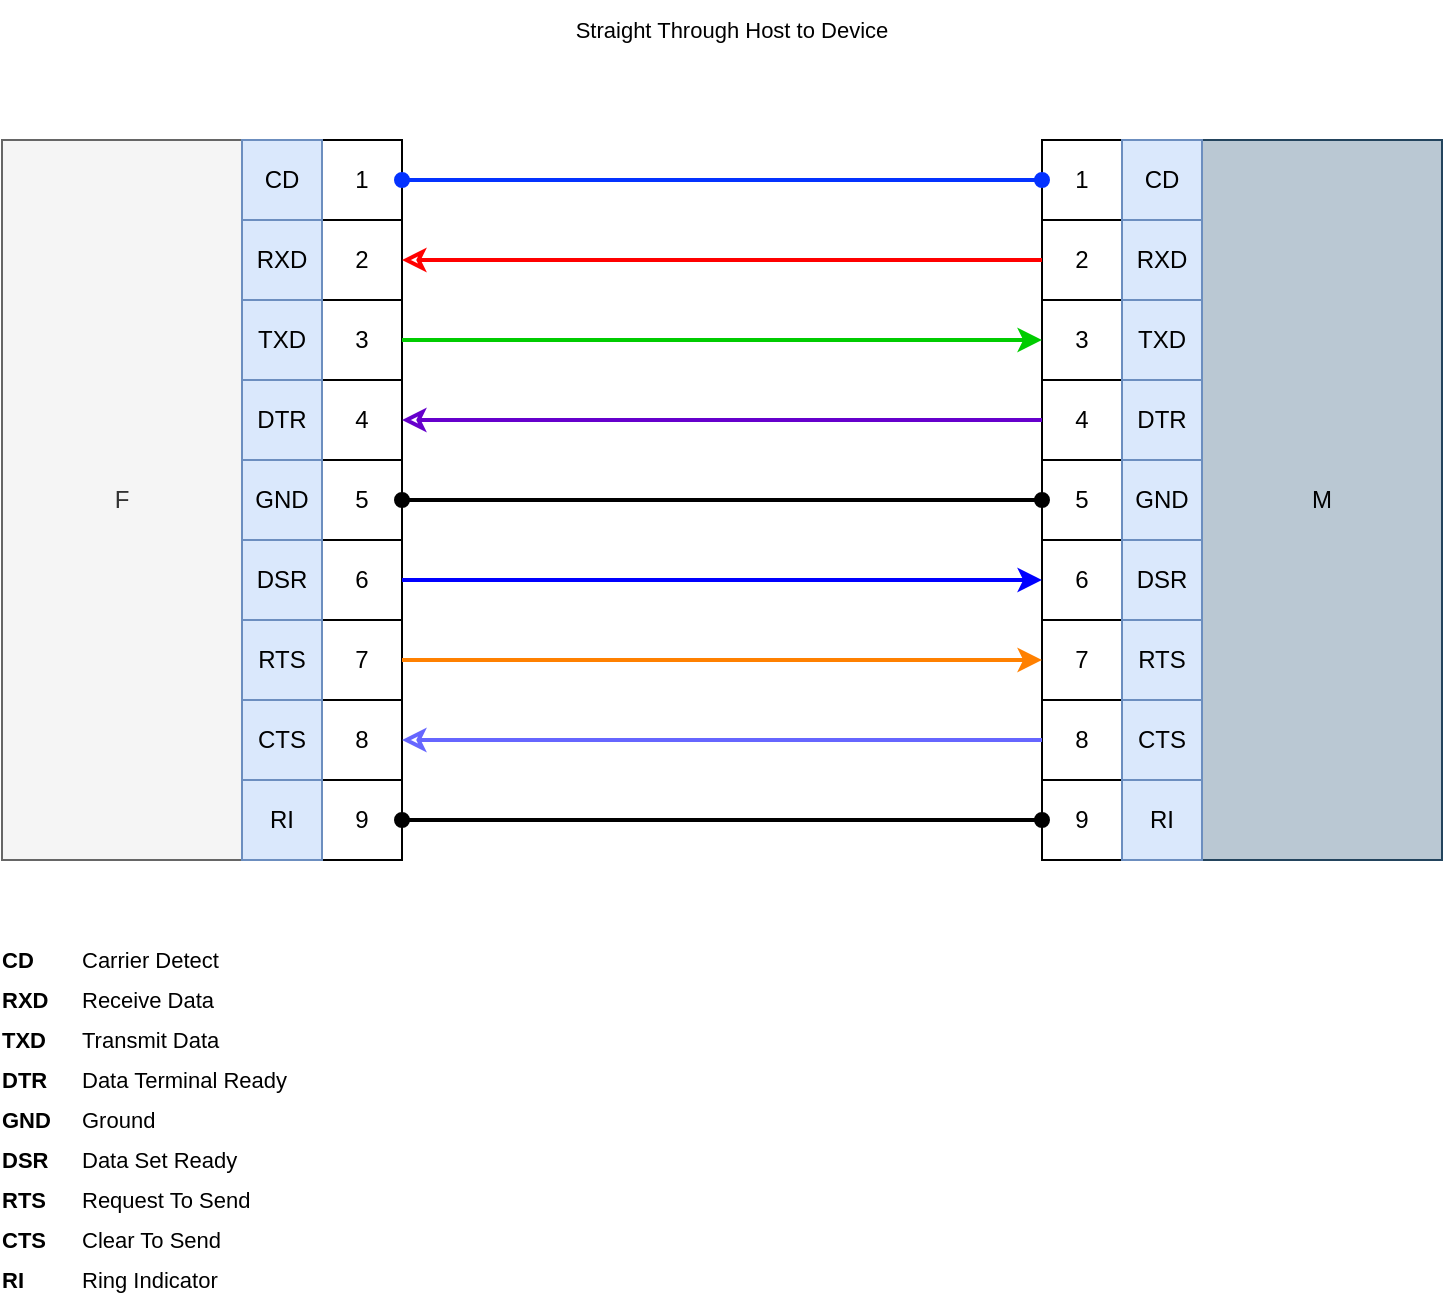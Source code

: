 <mxfile version="26.0.11">
  <diagram name="Page-1" id="T9LcAIahAfOzw13e4Sbo">
    <mxGraphModel dx="2074" dy="1129" grid="1" gridSize="10" guides="1" tooltips="1" connect="1" arrows="1" fold="1" page="1" pageScale="1" pageWidth="1169" pageHeight="827" math="0" shadow="0">
      <root>
        <mxCell id="0" />
        <mxCell id="1" parent="0" />
        <mxCell id="L0Igs0ylySSaWFLyQcgK-1" value="F" style="rounded=0;whiteSpace=wrap;html=1;fillColor=#f5f5f5;fontColor=#333333;strokeColor=#666666;" parent="1" vertex="1">
          <mxGeometry x="240" y="80" width="120" height="360" as="geometry" />
        </mxCell>
        <mxCell id="L0Igs0ylySSaWFLyQcgK-2" value="M" style="rounded=0;whiteSpace=wrap;html=1;fillColor=#bac8d3;strokeColor=#23445d;" parent="1" vertex="1">
          <mxGeometry x="840" y="80" width="120" height="360" as="geometry" />
        </mxCell>
        <mxCell id="L0Igs0ylySSaWFLyQcgK-3" value="1" style="whiteSpace=wrap;html=1;aspect=fixed;" parent="1" vertex="1">
          <mxGeometry x="400" y="80" width="40" height="40" as="geometry" />
        </mxCell>
        <mxCell id="L0Igs0ylySSaWFLyQcgK-4" value="2" style="whiteSpace=wrap;html=1;aspect=fixed;" parent="1" vertex="1">
          <mxGeometry x="400" y="120" width="40" height="40" as="geometry" />
        </mxCell>
        <mxCell id="L0Igs0ylySSaWFLyQcgK-5" value="3" style="whiteSpace=wrap;html=1;aspect=fixed;" parent="1" vertex="1">
          <mxGeometry x="400" y="160" width="40" height="40" as="geometry" />
        </mxCell>
        <mxCell id="L0Igs0ylySSaWFLyQcgK-6" value="4" style="whiteSpace=wrap;html=1;aspect=fixed;" parent="1" vertex="1">
          <mxGeometry x="400" y="200" width="40" height="40" as="geometry" />
        </mxCell>
        <mxCell id="L0Igs0ylySSaWFLyQcgK-7" value="5" style="whiteSpace=wrap;html=1;aspect=fixed;" parent="1" vertex="1">
          <mxGeometry x="400" y="240" width="40" height="40" as="geometry" />
        </mxCell>
        <mxCell id="L0Igs0ylySSaWFLyQcgK-8" value="7" style="whiteSpace=wrap;html=1;aspect=fixed;" parent="1" vertex="1">
          <mxGeometry x="400" y="320" width="40" height="40" as="geometry" />
        </mxCell>
        <mxCell id="L0Igs0ylySSaWFLyQcgK-9" value="6" style="whiteSpace=wrap;html=1;aspect=fixed;" parent="1" vertex="1">
          <mxGeometry x="400" y="280" width="40" height="40" as="geometry" />
        </mxCell>
        <mxCell id="L0Igs0ylySSaWFLyQcgK-10" value="9" style="whiteSpace=wrap;html=1;aspect=fixed;" parent="1" vertex="1">
          <mxGeometry x="400" y="400" width="40" height="40" as="geometry" />
        </mxCell>
        <mxCell id="L0Igs0ylySSaWFLyQcgK-11" value="8" style="whiteSpace=wrap;html=1;aspect=fixed;" parent="1" vertex="1">
          <mxGeometry x="400" y="360" width="40" height="40" as="geometry" />
        </mxCell>
        <mxCell id="L0Igs0ylySSaWFLyQcgK-12" value="1" style="whiteSpace=wrap;html=1;aspect=fixed;" parent="1" vertex="1">
          <mxGeometry x="760" y="80" width="40" height="40" as="geometry" />
        </mxCell>
        <mxCell id="L0Igs0ylySSaWFLyQcgK-13" value="2" style="whiteSpace=wrap;html=1;aspect=fixed;" parent="1" vertex="1">
          <mxGeometry x="760" y="120" width="40" height="40" as="geometry" />
        </mxCell>
        <mxCell id="L0Igs0ylySSaWFLyQcgK-14" value="3" style="whiteSpace=wrap;html=1;aspect=fixed;" parent="1" vertex="1">
          <mxGeometry x="760" y="160" width="40" height="40" as="geometry" />
        </mxCell>
        <mxCell id="L0Igs0ylySSaWFLyQcgK-15" value="4" style="whiteSpace=wrap;html=1;aspect=fixed;" parent="1" vertex="1">
          <mxGeometry x="760" y="200" width="40" height="40" as="geometry" />
        </mxCell>
        <mxCell id="L0Igs0ylySSaWFLyQcgK-16" value="5" style="whiteSpace=wrap;html=1;aspect=fixed;" parent="1" vertex="1">
          <mxGeometry x="760" y="240" width="40" height="40" as="geometry" />
        </mxCell>
        <mxCell id="L0Igs0ylySSaWFLyQcgK-17" value="7" style="whiteSpace=wrap;html=1;aspect=fixed;" parent="1" vertex="1">
          <mxGeometry x="760" y="320" width="40" height="40" as="geometry" />
        </mxCell>
        <mxCell id="L0Igs0ylySSaWFLyQcgK-18" value="6" style="whiteSpace=wrap;html=1;aspect=fixed;" parent="1" vertex="1">
          <mxGeometry x="760" y="280" width="40" height="40" as="geometry" />
        </mxCell>
        <mxCell id="L0Igs0ylySSaWFLyQcgK-19" value="9" style="whiteSpace=wrap;html=1;aspect=fixed;" parent="1" vertex="1">
          <mxGeometry x="760" y="400" width="40" height="40" as="geometry" />
        </mxCell>
        <mxCell id="L0Igs0ylySSaWFLyQcgK-20" value="8" style="whiteSpace=wrap;html=1;aspect=fixed;" parent="1" vertex="1">
          <mxGeometry x="760" y="360" width="40" height="40" as="geometry" />
        </mxCell>
        <mxCell id="L0Igs0ylySSaWFLyQcgK-23" value="" style="edgeStyle=none;orthogonalLoop=1;jettySize=auto;html=1;rounded=0;strokeColor=#FF0000;strokeWidth=2;align=center;verticalAlign=middle;fontFamily=Helvetica;fontSize=11;fontColor=default;labelBackgroundColor=default;jumpStyle=arc;startArrow=classic;startFill=0;endArrow=none;endFill=1;exitX=1;exitY=0.5;exitDx=0;exitDy=0;entryX=0;entryY=0.5;entryDx=0;entryDy=0;" parent="1" source="L0Igs0ylySSaWFLyQcgK-4" target="L0Igs0ylySSaWFLyQcgK-13" edge="1">
          <mxGeometry width="80" relative="1" as="geometry">
            <mxPoint x="610" y="340" as="sourcePoint" />
            <mxPoint x="480" y="140" as="targetPoint" />
          </mxGeometry>
        </mxCell>
        <mxCell id="L0Igs0ylySSaWFLyQcgK-26" value="" style="edgeStyle=none;orthogonalLoop=1;jettySize=auto;html=1;rounded=0;strokeColor=#00CC00;strokeWidth=2;align=center;verticalAlign=middle;fontFamily=Helvetica;fontSize=11;fontColor=default;labelBackgroundColor=default;jumpStyle=arc;startArrow=none;startFill=0;endArrow=classic;endFill=1;exitX=1;exitY=0.5;exitDx=0;exitDy=0;entryX=0;entryY=0.5;entryDx=0;entryDy=0;" parent="1" source="L0Igs0ylySSaWFLyQcgK-5" target="L0Igs0ylySSaWFLyQcgK-14" edge="1">
          <mxGeometry width="80" relative="1" as="geometry">
            <mxPoint x="580" y="230" as="sourcePoint" />
            <mxPoint x="710" y="200" as="targetPoint" />
          </mxGeometry>
        </mxCell>
        <mxCell id="L0Igs0ylySSaWFLyQcgK-31" value="" style="edgeStyle=none;orthogonalLoop=1;jettySize=auto;html=1;rounded=0;strokeColor=default;strokeWidth=2;align=center;verticalAlign=middle;fontFamily=Helvetica;fontSize=11;fontColor=default;labelBackgroundColor=default;jumpStyle=arc;startArrow=oval;startFill=1;endArrow=oval;endFill=1;exitX=1;exitY=0.5;exitDx=0;exitDy=0;entryX=0;entryY=0.5;entryDx=0;entryDy=0;" parent="1" source="L0Igs0ylySSaWFLyQcgK-7" target="L0Igs0ylySSaWFLyQcgK-16" edge="1">
          <mxGeometry width="80" relative="1" as="geometry">
            <mxPoint x="600" y="360" as="sourcePoint" />
            <mxPoint x="480" y="260" as="targetPoint" />
            <Array as="points" />
          </mxGeometry>
        </mxCell>
        <mxCell id="L0Igs0ylySSaWFLyQcgK-34" value="" style="edgeStyle=none;orthogonalLoop=1;jettySize=auto;html=1;rounded=0;strokeColor=#0000FF;strokeWidth=2;align=center;verticalAlign=middle;fontFamily=Helvetica;fontSize=11;fontColor=default;labelBackgroundColor=default;jumpStyle=arc;startArrow=none;startFill=0;endArrow=classic;endFill=1;exitX=1;exitY=0.5;exitDx=0;exitDy=0;entryX=0;entryY=0.5;entryDx=0;entryDy=0;" parent="1" source="L0Igs0ylySSaWFLyQcgK-9" target="L0Igs0ylySSaWFLyQcgK-18" edge="1">
          <mxGeometry width="80" relative="1" as="geometry">
            <mxPoint x="680" y="350" as="sourcePoint" />
            <mxPoint x="650" y="330" as="targetPoint" />
          </mxGeometry>
        </mxCell>
        <mxCell id="L0Igs0ylySSaWFLyQcgK-35" value="" style="edgeStyle=none;orthogonalLoop=1;jettySize=auto;html=1;rounded=0;strokeColor=#FF8000;strokeWidth=2;align=center;verticalAlign=middle;fontFamily=Helvetica;fontSize=11;fontColor=default;labelBackgroundColor=default;jumpStyle=arc;startArrow=none;startFill=0;endArrow=classic;endFill=1;exitX=1;exitY=0.5;exitDx=0;exitDy=0;entryX=0;entryY=0.5;entryDx=0;entryDy=0;" parent="1" source="L0Igs0ylySSaWFLyQcgK-8" target="L0Igs0ylySSaWFLyQcgK-17" edge="1">
          <mxGeometry width="80" relative="1" as="geometry">
            <mxPoint x="690" y="440" as="sourcePoint" />
            <mxPoint x="480" y="340" as="targetPoint" />
          </mxGeometry>
        </mxCell>
        <mxCell id="L0Igs0ylySSaWFLyQcgK-38" value="" style="edgeStyle=none;orthogonalLoop=1;jettySize=auto;html=1;rounded=0;strokeColor=#6666FF;strokeWidth=2;align=center;verticalAlign=middle;fontFamily=Helvetica;fontSize=11;fontColor=default;labelBackgroundColor=default;jumpStyle=arc;startArrow=classic;startFill=0;endArrow=none;endFill=1;exitX=1;exitY=0.5;exitDx=0;exitDy=0;entryX=0;entryY=0.5;entryDx=0;entryDy=0;" parent="1" source="L0Igs0ylySSaWFLyQcgK-11" target="L0Igs0ylySSaWFLyQcgK-20" edge="1">
          <mxGeometry width="80" relative="1" as="geometry">
            <mxPoint x="700" y="480" as="sourcePoint" />
            <mxPoint x="670" y="420" as="targetPoint" />
          </mxGeometry>
        </mxCell>
        <mxCell id="L0Igs0ylySSaWFLyQcgK-41" value="" style="edgeStyle=none;orthogonalLoop=1;jettySize=auto;html=1;rounded=0;strokeColor=#6600CC;strokeWidth=2;align=center;verticalAlign=middle;fontFamily=Helvetica;fontSize=11;fontColor=default;labelBackgroundColor=default;jumpStyle=arc;startArrow=classic;startFill=0;endArrow=none;endFill=1;exitX=1;exitY=0.5;exitDx=0;exitDy=0;entryX=0;entryY=0.5;entryDx=0;entryDy=0;" parent="1" source="L0Igs0ylySSaWFLyQcgK-6" target="L0Igs0ylySSaWFLyQcgK-15" edge="1">
          <mxGeometry width="80" relative="1" as="geometry">
            <mxPoint x="490" y="550" as="sourcePoint" />
            <mxPoint x="480" y="220" as="targetPoint" />
          </mxGeometry>
        </mxCell>
        <mxCell id="L0Igs0ylySSaWFLyQcgK-50" value="Straight Through Host to Device" style="text;strokeColor=none;align=center;fillColor=none;html=1;verticalAlign=middle;whiteSpace=wrap;rounded=0;fontFamily=Helvetica;fontSize=11;fontColor=default;labelBackgroundColor=default;" parent="1" vertex="1">
          <mxGeometry x="510" y="10" width="190" height="30" as="geometry" />
        </mxCell>
        <mxCell id="L0Igs0ylySSaWFLyQcgK-51" value="CD" style="text;strokeColor=none;align=left;fillColor=none;html=1;verticalAlign=middle;whiteSpace=wrap;rounded=0;fontFamily=Helvetica;fontSize=11;fontColor=default;labelBackgroundColor=default;spacing=0;fontStyle=1" parent="1" vertex="1">
          <mxGeometry x="240" y="480" width="40" height="20" as="geometry" />
        </mxCell>
        <mxCell id="L0Igs0ylySSaWFLyQcgK-52" value="RXD" style="text;strokeColor=none;align=left;fillColor=none;html=1;verticalAlign=middle;whiteSpace=wrap;rounded=0;fontFamily=Helvetica;fontSize=11;fontColor=default;labelBackgroundColor=default;spacing=0;fontStyle=1" parent="1" vertex="1">
          <mxGeometry x="240" y="500" width="40" height="20" as="geometry" />
        </mxCell>
        <mxCell id="L0Igs0ylySSaWFLyQcgK-53" value="TXD" style="text;strokeColor=none;align=left;fillColor=none;html=1;verticalAlign=middle;whiteSpace=wrap;rounded=0;fontFamily=Helvetica;fontSize=11;fontColor=default;labelBackgroundColor=default;spacing=0;fontStyle=1" parent="1" vertex="1">
          <mxGeometry x="240" y="520" width="40" height="20" as="geometry" />
        </mxCell>
        <mxCell id="L0Igs0ylySSaWFLyQcgK-54" value="DTR" style="text;strokeColor=none;align=left;fillColor=none;html=1;verticalAlign=middle;whiteSpace=wrap;rounded=0;fontFamily=Helvetica;fontSize=11;fontColor=default;labelBackgroundColor=default;spacing=0;fontStyle=1" parent="1" vertex="1">
          <mxGeometry x="240" y="540" width="40" height="20" as="geometry" />
        </mxCell>
        <mxCell id="L0Igs0ylySSaWFLyQcgK-55" value="GND" style="text;strokeColor=none;align=left;fillColor=none;html=1;verticalAlign=middle;whiteSpace=wrap;rounded=0;fontFamily=Helvetica;fontSize=11;fontColor=default;labelBackgroundColor=default;spacing=0;fontStyle=1" parent="1" vertex="1">
          <mxGeometry x="240" y="560" width="40" height="20" as="geometry" />
        </mxCell>
        <mxCell id="L0Igs0ylySSaWFLyQcgK-56" value="DSR" style="text;strokeColor=none;align=left;fillColor=none;html=1;verticalAlign=middle;whiteSpace=wrap;rounded=0;fontFamily=Helvetica;fontSize=11;fontColor=default;labelBackgroundColor=default;spacing=0;fontStyle=1" parent="1" vertex="1">
          <mxGeometry x="240" y="580" width="40" height="20" as="geometry" />
        </mxCell>
        <mxCell id="L0Igs0ylySSaWFLyQcgK-57" value="RTS" style="text;strokeColor=none;align=left;fillColor=none;html=1;verticalAlign=middle;whiteSpace=wrap;rounded=0;fontFamily=Helvetica;fontSize=11;fontColor=default;labelBackgroundColor=default;spacing=0;fontStyle=1" parent="1" vertex="1">
          <mxGeometry x="240" y="600" width="40" height="20" as="geometry" />
        </mxCell>
        <mxCell id="L0Igs0ylySSaWFLyQcgK-58" value="CTS" style="text;strokeColor=none;align=left;fillColor=none;html=1;verticalAlign=middle;whiteSpace=wrap;rounded=0;fontFamily=Helvetica;fontSize=11;fontColor=default;labelBackgroundColor=default;spacing=0;fontStyle=1" parent="1" vertex="1">
          <mxGeometry x="240" y="620" width="40" height="20" as="geometry" />
        </mxCell>
        <mxCell id="L0Igs0ylySSaWFLyQcgK-59" value="RI" style="text;strokeColor=none;align=left;fillColor=none;html=1;verticalAlign=middle;whiteSpace=wrap;rounded=0;fontFamily=Helvetica;fontSize=11;fontColor=default;labelBackgroundColor=default;spacing=0;fontStyle=1" parent="1" vertex="1">
          <mxGeometry x="240" y="640" width="40" height="20" as="geometry" />
        </mxCell>
        <mxCell id="L0Igs0ylySSaWFLyQcgK-60" value="Carrier Detect" style="text;strokeColor=none;align=left;fillColor=none;html=1;verticalAlign=middle;whiteSpace=wrap;rounded=0;fontFamily=Helvetica;fontSize=11;fontColor=default;labelBackgroundColor=default;spacing=0;" parent="1" vertex="1">
          <mxGeometry x="280" y="480" width="120" height="20" as="geometry" />
        </mxCell>
        <mxCell id="L0Igs0ylySSaWFLyQcgK-61" value="Receive Data" style="text;strokeColor=none;align=left;fillColor=none;html=1;verticalAlign=middle;whiteSpace=wrap;rounded=0;fontFamily=Helvetica;fontSize=11;fontColor=default;labelBackgroundColor=default;spacing=0;" parent="1" vertex="1">
          <mxGeometry x="280" y="500" width="120" height="20" as="geometry" />
        </mxCell>
        <mxCell id="L0Igs0ylySSaWFLyQcgK-62" value="Transmit Data" style="text;strokeColor=none;align=left;fillColor=none;html=1;verticalAlign=middle;whiteSpace=wrap;rounded=0;fontFamily=Helvetica;fontSize=11;fontColor=default;labelBackgroundColor=default;spacing=0;" parent="1" vertex="1">
          <mxGeometry x="280" y="520" width="120" height="20" as="geometry" />
        </mxCell>
        <mxCell id="L0Igs0ylySSaWFLyQcgK-63" value="Data Terminal Ready" style="text;strokeColor=none;align=left;fillColor=none;html=1;verticalAlign=middle;whiteSpace=wrap;rounded=0;fontFamily=Helvetica;fontSize=11;fontColor=default;labelBackgroundColor=default;spacing=0;" parent="1" vertex="1">
          <mxGeometry x="280" y="540" width="120" height="20" as="geometry" />
        </mxCell>
        <mxCell id="L0Igs0ylySSaWFLyQcgK-64" value="Ground" style="text;strokeColor=none;align=left;fillColor=none;html=1;verticalAlign=middle;whiteSpace=wrap;rounded=0;fontFamily=Helvetica;fontSize=11;fontColor=default;labelBackgroundColor=default;spacing=0;" parent="1" vertex="1">
          <mxGeometry x="280" y="560" width="120" height="20" as="geometry" />
        </mxCell>
        <mxCell id="L0Igs0ylySSaWFLyQcgK-65" value="Data Set Ready" style="text;strokeColor=none;align=left;fillColor=none;html=1;verticalAlign=middle;whiteSpace=wrap;rounded=0;fontFamily=Helvetica;fontSize=11;fontColor=default;labelBackgroundColor=default;spacing=0;" parent="1" vertex="1">
          <mxGeometry x="280" y="580" width="120" height="20" as="geometry" />
        </mxCell>
        <mxCell id="L0Igs0ylySSaWFLyQcgK-66" value="Request To Send" style="text;strokeColor=none;align=left;fillColor=none;html=1;verticalAlign=middle;whiteSpace=wrap;rounded=0;fontFamily=Helvetica;fontSize=11;fontColor=default;labelBackgroundColor=default;spacing=0;" parent="1" vertex="1">
          <mxGeometry x="280" y="600" width="120" height="20" as="geometry" />
        </mxCell>
        <mxCell id="L0Igs0ylySSaWFLyQcgK-67" value="Clear To Send" style="text;strokeColor=none;align=left;fillColor=none;html=1;verticalAlign=middle;whiteSpace=wrap;rounded=0;fontFamily=Helvetica;fontSize=11;fontColor=default;labelBackgroundColor=default;spacing=0;" parent="1" vertex="1">
          <mxGeometry x="280" y="620" width="120" height="20" as="geometry" />
        </mxCell>
        <mxCell id="L0Igs0ylySSaWFLyQcgK-68" value="Ring Indicator" style="text;strokeColor=none;align=left;fillColor=none;html=1;verticalAlign=middle;whiteSpace=wrap;rounded=0;fontFamily=Helvetica;fontSize=11;fontColor=default;labelBackgroundColor=default;spacing=0;" parent="1" vertex="1">
          <mxGeometry x="280" y="640" width="120" height="20" as="geometry" />
        </mxCell>
        <mxCell id="L0Igs0ylySSaWFLyQcgK-69" value="CD" style="whiteSpace=wrap;html=1;aspect=fixed;fillColor=#dae8fc;strokeColor=#6c8ebf;" parent="1" vertex="1">
          <mxGeometry x="360" y="80" width="40" height="40" as="geometry" />
        </mxCell>
        <mxCell id="L0Igs0ylySSaWFLyQcgK-70" value="RXD" style="whiteSpace=wrap;html=1;aspect=fixed;fillColor=#dae8fc;strokeColor=#6c8ebf;" parent="1" vertex="1">
          <mxGeometry x="360" y="120" width="40" height="40" as="geometry" />
        </mxCell>
        <mxCell id="L0Igs0ylySSaWFLyQcgK-71" value="TXD" style="whiteSpace=wrap;html=1;aspect=fixed;fillColor=#dae8fc;strokeColor=#6c8ebf;" parent="1" vertex="1">
          <mxGeometry x="360" y="160" width="40" height="40" as="geometry" />
        </mxCell>
        <mxCell id="L0Igs0ylySSaWFLyQcgK-72" value="DTR" style="whiteSpace=wrap;html=1;aspect=fixed;fillColor=#dae8fc;strokeColor=#6c8ebf;" parent="1" vertex="1">
          <mxGeometry x="360" y="200" width="40" height="40" as="geometry" />
        </mxCell>
        <mxCell id="L0Igs0ylySSaWFLyQcgK-73" value="GND" style="whiteSpace=wrap;html=1;aspect=fixed;fillColor=#dae8fc;strokeColor=#6c8ebf;" parent="1" vertex="1">
          <mxGeometry x="360" y="240" width="40" height="40" as="geometry" />
        </mxCell>
        <mxCell id="L0Igs0ylySSaWFLyQcgK-74" value="RTS" style="whiteSpace=wrap;html=1;aspect=fixed;fillColor=#dae8fc;strokeColor=#6c8ebf;" parent="1" vertex="1">
          <mxGeometry x="360" y="320" width="40" height="40" as="geometry" />
        </mxCell>
        <mxCell id="L0Igs0ylySSaWFLyQcgK-75" value="DSR" style="whiteSpace=wrap;html=1;aspect=fixed;fillColor=#dae8fc;strokeColor=#6c8ebf;" parent="1" vertex="1">
          <mxGeometry x="360" y="280" width="40" height="40" as="geometry" />
        </mxCell>
        <mxCell id="L0Igs0ylySSaWFLyQcgK-76" value="RI" style="whiteSpace=wrap;html=1;aspect=fixed;fillColor=#dae8fc;strokeColor=#6c8ebf;" parent="1" vertex="1">
          <mxGeometry x="360" y="400" width="40" height="40" as="geometry" />
        </mxCell>
        <mxCell id="L0Igs0ylySSaWFLyQcgK-77" value="CTS" style="whiteSpace=wrap;html=1;aspect=fixed;fillColor=#dae8fc;strokeColor=#6c8ebf;" parent="1" vertex="1">
          <mxGeometry x="360" y="360" width="40" height="40" as="geometry" />
        </mxCell>
        <mxCell id="L0Igs0ylySSaWFLyQcgK-78" value="CD" style="whiteSpace=wrap;html=1;aspect=fixed;fillColor=#dae8fc;strokeColor=#6c8ebf;" parent="1" vertex="1">
          <mxGeometry x="800" y="80" width="40" height="40" as="geometry" />
        </mxCell>
        <mxCell id="L0Igs0ylySSaWFLyQcgK-79" value="RXD" style="whiteSpace=wrap;html=1;aspect=fixed;fillColor=#dae8fc;strokeColor=#6c8ebf;" parent="1" vertex="1">
          <mxGeometry x="800" y="120" width="40" height="40" as="geometry" />
        </mxCell>
        <mxCell id="L0Igs0ylySSaWFLyQcgK-80" value="TXD" style="whiteSpace=wrap;html=1;aspect=fixed;fillColor=#dae8fc;strokeColor=#6c8ebf;" parent="1" vertex="1">
          <mxGeometry x="800" y="160" width="40" height="40" as="geometry" />
        </mxCell>
        <mxCell id="L0Igs0ylySSaWFLyQcgK-81" value="DTR" style="whiteSpace=wrap;html=1;aspect=fixed;fillColor=#dae8fc;strokeColor=#6c8ebf;" parent="1" vertex="1">
          <mxGeometry x="800" y="200" width="40" height="40" as="geometry" />
        </mxCell>
        <mxCell id="L0Igs0ylySSaWFLyQcgK-82" value="GND" style="whiteSpace=wrap;html=1;aspect=fixed;fillColor=#dae8fc;strokeColor=#6c8ebf;" parent="1" vertex="1">
          <mxGeometry x="800" y="240" width="40" height="40" as="geometry" />
        </mxCell>
        <mxCell id="L0Igs0ylySSaWFLyQcgK-83" value="RTS" style="whiteSpace=wrap;html=1;aspect=fixed;fillColor=#dae8fc;strokeColor=#6c8ebf;" parent="1" vertex="1">
          <mxGeometry x="800" y="320" width="40" height="40" as="geometry" />
        </mxCell>
        <mxCell id="L0Igs0ylySSaWFLyQcgK-84" value="DSR" style="whiteSpace=wrap;html=1;aspect=fixed;fillColor=#dae8fc;strokeColor=#6c8ebf;" parent="1" vertex="1">
          <mxGeometry x="800" y="280" width="40" height="40" as="geometry" />
        </mxCell>
        <mxCell id="L0Igs0ylySSaWFLyQcgK-85" value="RI" style="whiteSpace=wrap;html=1;aspect=fixed;fillColor=#dae8fc;strokeColor=#6c8ebf;" parent="1" vertex="1">
          <mxGeometry x="800" y="400" width="40" height="40" as="geometry" />
        </mxCell>
        <mxCell id="L0Igs0ylySSaWFLyQcgK-86" value="CTS" style="whiteSpace=wrap;html=1;aspect=fixed;fillColor=#dae8fc;strokeColor=#6c8ebf;" parent="1" vertex="1">
          <mxGeometry x="800" y="360" width="40" height="40" as="geometry" />
        </mxCell>
        <mxCell id="L0Igs0ylySSaWFLyQcgK-90" value="" style="edgeStyle=none;orthogonalLoop=1;jettySize=auto;html=1;rounded=0;strokeColor=default;strokeWidth=2;align=center;verticalAlign=middle;fontFamily=Helvetica;fontSize=11;fontColor=default;labelBackgroundColor=default;jumpStyle=arc;startArrow=oval;startFill=1;endArrow=oval;endFill=1;exitX=1;exitY=0.5;exitDx=0;exitDy=0;entryX=0;entryY=0.5;entryDx=0;entryDy=0;" parent="1" edge="1" target="L0Igs0ylySSaWFLyQcgK-19">
          <mxGeometry width="80" relative="1" as="geometry">
            <mxPoint x="440" y="420" as="sourcePoint" />
            <mxPoint x="480" y="420" as="targetPoint" />
            <Array as="points" />
          </mxGeometry>
        </mxCell>
        <mxCell id="L0Igs0ylySSaWFLyQcgK-92" value="" style="edgeStyle=none;orthogonalLoop=1;jettySize=auto;html=1;rounded=0;jumpStyle=arc;endArrow=oval;startFill=1;strokeWidth=2;endFill=1;startArrow=oval;strokeColor=light-dark(#0432ff, transparent);entryX=0;entryY=0.5;entryDx=0;entryDy=0;exitX=1;exitY=0.5;exitDx=0;exitDy=0;" parent="1" target="L0Igs0ylySSaWFLyQcgK-12" edge="1" source="L0Igs0ylySSaWFLyQcgK-3">
          <mxGeometry width="80" relative="1" as="geometry">
            <mxPoint x="530" y="100" as="sourcePoint" />
            <mxPoint x="740" y="99.55" as="targetPoint" />
          </mxGeometry>
        </mxCell>
      </root>
    </mxGraphModel>
  </diagram>
</mxfile>
